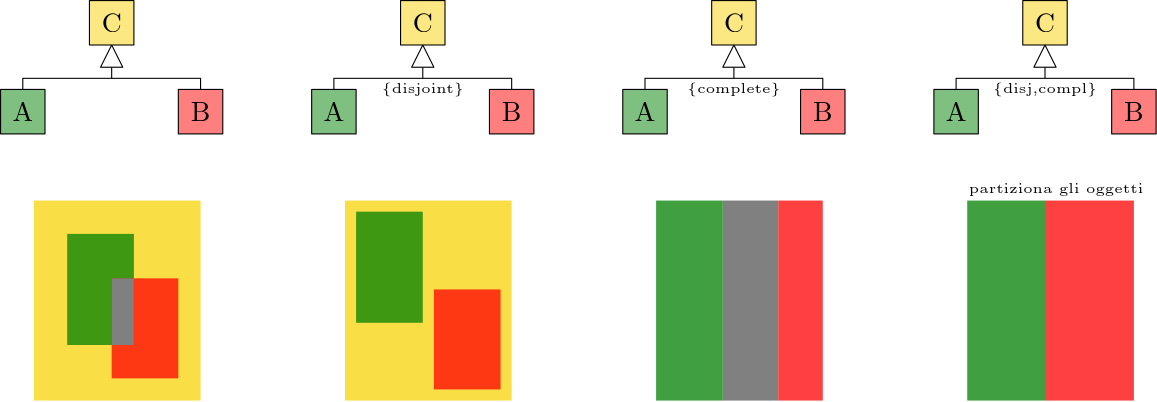 <?xml version="1.0"?>
<!DOCTYPE ipe SYSTEM "ipe.dtd">
<ipe version="70218" creator="Ipe 7.2.28">
<info created="D:20240309144435" modified="D:20240309145241"/>
<ipestyle name="basic">
<symbol name="arrow/arc(spx)">
<path stroke="sym-stroke" fill="sym-stroke" pen="sym-pen">
0 0 m
-1 0.333 l
-1 -0.333 l
h
</path>
</symbol>
<symbol name="arrow/farc(spx)">
<path stroke="sym-stroke" fill="white" pen="sym-pen">
0 0 m
-1 0.333 l
-1 -0.333 l
h
</path>
</symbol>
<symbol name="arrow/ptarc(spx)">
<path stroke="sym-stroke" fill="sym-stroke" pen="sym-pen">
0 0 m
-1 0.333 l
-0.8 0 l
-1 -0.333 l
h
</path>
</symbol>
<symbol name="arrow/fptarc(spx)">
<path stroke="sym-stroke" fill="white" pen="sym-pen">
0 0 m
-1 0.333 l
-0.8 0 l
-1 -0.333 l
h
</path>
</symbol>
<symbol name="mark/circle(sx)" transformations="translations">
<path fill="sym-stroke">
0.6 0 0 0.6 0 0 e
0.4 0 0 0.4 0 0 e
</path>
</symbol>
<symbol name="mark/disk(sx)" transformations="translations">
<path fill="sym-stroke">
0.6 0 0 0.6 0 0 e
</path>
</symbol>
<symbol name="mark/fdisk(sfx)" transformations="translations">
<group>
<path fill="sym-fill">
0.5 0 0 0.5 0 0 e
</path>
<path fill="sym-stroke" fillrule="eofill">
0.6 0 0 0.6 0 0 e
0.4 0 0 0.4 0 0 e
</path>
</group>
</symbol>
<symbol name="mark/box(sx)" transformations="translations">
<path fill="sym-stroke" fillrule="eofill">
-0.6 -0.6 m
0.6 -0.6 l
0.6 0.6 l
-0.6 0.6 l
h
-0.4 -0.4 m
0.4 -0.4 l
0.4 0.4 l
-0.4 0.4 l
h
</path>
</symbol>
<symbol name="mark/square(sx)" transformations="translations">
<path fill="sym-stroke">
-0.6 -0.6 m
0.6 -0.6 l
0.6 0.6 l
-0.6 0.6 l
h
</path>
</symbol>
<symbol name="mark/fsquare(sfx)" transformations="translations">
<group>
<path fill="sym-fill">
-0.5 -0.5 m
0.5 -0.5 l
0.5 0.5 l
-0.5 0.5 l
h
</path>
<path fill="sym-stroke" fillrule="eofill">
-0.6 -0.6 m
0.6 -0.6 l
0.6 0.6 l
-0.6 0.6 l
h
-0.4 -0.4 m
0.4 -0.4 l
0.4 0.4 l
-0.4 0.4 l
h
</path>
</group>
</symbol>
<symbol name="mark/cross(sx)" transformations="translations">
<group>
<path fill="sym-stroke">
-0.43 -0.57 m
0.57 0.43 l
0.43 0.57 l
-0.57 -0.43 l
h
</path>
<path fill="sym-stroke">
-0.43 0.57 m
0.57 -0.43 l
0.43 -0.57 l
-0.57 0.43 l
h
</path>
</group>
</symbol>
<symbol name="arrow/fnormal(spx)">
<path stroke="sym-stroke" fill="white" pen="sym-pen">
0 0 m
-1 0.333 l
-1 -0.333 l
h
</path>
</symbol>
<symbol name="arrow/pointed(spx)">
<path stroke="sym-stroke" fill="sym-stroke" pen="sym-pen">
0 0 m
-1 0.333 l
-0.8 0 l
-1 -0.333 l
h
</path>
</symbol>
<symbol name="arrow/fpointed(spx)">
<path stroke="sym-stroke" fill="white" pen="sym-pen">
0 0 m
-1 0.333 l
-0.8 0 l
-1 -0.333 l
h
</path>
</symbol>
<symbol name="arrow/linear(spx)">
<path stroke="sym-stroke" pen="sym-pen">
-1 0.333 m
0 0 l
-1 -0.333 l
</path>
</symbol>
<symbol name="arrow/fdouble(spx)">
<path stroke="sym-stroke" fill="white" pen="sym-pen">
0 0 m
-1 0.333 l
-1 -0.333 l
h
-1 0 m
-2 0.333 l
-2 -0.333 l
h
</path>
</symbol>
<symbol name="arrow/double(spx)">
<path stroke="sym-stroke" fill="sym-stroke" pen="sym-pen">
0 0 m
-1 0.333 l
-1 -0.333 l
h
-1 0 m
-2 0.333 l
-2 -0.333 l
h
</path>
</symbol>
<symbol name="arrow/mid-normal(spx)">
<path stroke="sym-stroke" fill="sym-stroke" pen="sym-pen">
0.5 0 m
-0.5 0.333 l
-0.5 -0.333 l
h
</path>
</symbol>
<symbol name="arrow/mid-fnormal(spx)">
<path stroke="sym-stroke" fill="white" pen="sym-pen">
0.5 0 m
-0.5 0.333 l
-0.5 -0.333 l
h
</path>
</symbol>
<symbol name="arrow/mid-pointed(spx)">
<path stroke="sym-stroke" fill="sym-stroke" pen="sym-pen">
0.5 0 m
-0.5 0.333 l
-0.3 0 l
-0.5 -0.333 l
h
</path>
</symbol>
<symbol name="arrow/mid-fpointed(spx)">
<path stroke="sym-stroke" fill="white" pen="sym-pen">
0.5 0 m
-0.5 0.333 l
-0.3 0 l
-0.5 -0.333 l
h
</path>
</symbol>
<symbol name="arrow/mid-double(spx)">
<path stroke="sym-stroke" fill="sym-stroke" pen="sym-pen">
1 0 m
0 0.333 l
0 -0.333 l
h
0 0 m
-1 0.333 l
-1 -0.333 l
h
</path>
</symbol>
<symbol name="arrow/mid-fdouble(spx)">
<path stroke="sym-stroke" fill="white" pen="sym-pen">
1 0 m
0 0.333 l
0 -0.333 l
h
0 0 m
-1 0.333 l
-1 -0.333 l
h
</path>
</symbol>
<anglesize name="22.5 deg" value="22.5"/>
<anglesize name="30 deg" value="30"/>
<anglesize name="45 deg" value="45"/>
<anglesize name="60 deg" value="60"/>
<anglesize name="90 deg" value="90"/>
<arrowsize name="large" value="10"/>
<arrowsize name="small" value="5"/>
<arrowsize name="tiny" value="3"/>
<color name="blue" value="0 0 1"/>
<color name="brown" value="0.647 0.165 0.165"/>
<color name="darkblue" value="0 0 0.545"/>
<color name="darkcyan" value="0 0.545 0.545"/>
<color name="darkgray" value="0.663"/>
<color name="darkgreen" value="0 0.392 0"/>
<color name="darkmagenta" value="0.545 0 0.545"/>
<color name="darkorange" value="1 0.549 0"/>
<color name="darkred" value="0.545 0 0"/>
<color name="gold" value="1 0.843 0"/>
<color name="gray" value="0.745"/>
<color name="green" value="0 1 0"/>
<color name="lightblue" value="0.678 0.847 0.902"/>
<color name="lightcyan" value="0.878 1 1"/>
<color name="lightgray" value="0.827"/>
<color name="lightgreen" value="0.565 0.933 0.565"/>
<color name="lightyellow" value="1 1 0.878"/>
<color name="navy" value="0 0 0.502"/>
<color name="orange" value="1 0.647 0"/>
<color name="pink" value="1 0.753 0.796"/>
<color name="purple" value="0.627 0.125 0.941"/>
<color name="red" value="1 0 0"/>
<color name="seagreen" value="0.18 0.545 0.341"/>
<color name="turquoise" value="0.251 0.878 0.816"/>
<color name="violet" value="0.933 0.51 0.933"/>
<color name="yellow" value="1 1 0"/>
<dashstyle name="dash dot dotted" value="[4 2 1 2 1 2] 0"/>
<dashstyle name="dash dotted" value="[4 2 1 2] 0"/>
<dashstyle name="dashed" value="[4] 0"/>
<dashstyle name="dotted" value="[1 3] 0"/>
<gridsize name="10 pts (~3.5 mm)" value="10"/>
<gridsize name="14 pts (~5 mm)" value="14"/>
<gridsize name="16 pts (~6 mm)" value="16"/>
<gridsize name="20 pts (~7 mm)" value="20"/>
<gridsize name="28 pts (~10 mm)" value="28"/>
<gridsize name="32 pts (~12 mm)" value="32"/>
<gridsize name="4 pts" value="4"/>
<gridsize name="56 pts (~20 mm)" value="56"/>
<gridsize name="8 pts (~3 mm)" value="8"/>
<opacity name="10%" value="0.1"/>
<opacity name="30%" value="0.3"/>
<opacity name="50%" value="0.5"/>
<opacity name="75%" value="0.75"/>
<pen name="fat" value="1.2"/>
<pen name="heavier" value="0.8"/>
<pen name="ultrafat" value="2"/>
<symbolsize name="large" value="5"/>
<symbolsize name="small" value="2"/>
<symbolsize name="tiny" value="1.1"/>
<textsize name="Huge" value="\Huge"/>
<textsize name="LARGE" value="\LARGE"/>
<textsize name="Large" value="\Large"/>
<textsize name="footnote" value="\footnotesize"/>
<textsize name="huge" value="\huge"/>
<textsize name="large" value="\large"/>
<textsize name="script" value="\scriptsize"/>
<textsize name="small" value="\small"/>
<textsize name="tiny" value="\tiny"/>
<textstyle name="center" begin="\begin{center}" end="\end{center}"/>
<textstyle name="item" begin="\begin{itemize}\item{}" end="\end{itemize}"/>
<textstyle name="itemize" begin="\begin{itemize}" end="\end{itemize}"/>
<tiling name="falling" angle="-60" step="4" width="1"/>
<tiling name="rising" angle="30" step="4" width="1"/>
</ipestyle>
<page>
<layer name="alpha"/>
<view layers="alpha" active="alpha"/>
<path layer="alpha" stroke="0">
120 784 m
116 776 l
124 776 l
120 784 l
</path>
<path stroke="0">
88 768 m
88 772 l
152 772 l
152 768 l
</path>
<path stroke="0">
120 776 m
120 772 l
</path>
<path matrix="1 0 0 1 -16 -12" stroke="0" fill="0 0.502 0" opacity="50%" stroke-opacity="opaque">
96 780 m
96 764 l
112 764 l
112 780 l
h
</path>
<path matrix="1 0 0 1 16 -12" stroke="0" fill="1 0 0" opacity="50%" stroke-opacity="opaque">
128 780 m
128 764 l
144 764 l
144 780 l
h
</path>
<path stroke="0" fill="0.969 0.824 0.035" opacity="50%" stroke-opacity="opaque">
112 800 m
112 784 l
128 784 l
128 800 l
h
</path>
<text matrix="1 0 0 1 8 4" transformations="translations" pos="112 788" stroke="0" type="label" width="7.195" height="6.808" depth="0" halign="center" valign="center">C</text>
<text matrix="1 0 0 1 -24 -28" transformations="translations" pos="112 788" stroke="0" type="label" width="7.472" height="6.808" depth="0" halign="center" valign="center">A</text>
<text matrix="1 0 0 1 40 -28" transformations="translations" pos="112 788" stroke="0" type="label" width="7.057" height="6.808" depth="0" halign="center" valign="center">B</text>
<path matrix="1 0 0 1 112 0" stroke="0">
120 784 m
116 776 l
124 776 l
120 784 l
</path>
<path matrix="1 0 0 1 112 0" stroke="0">
88 768 m
88 772 l
152 772 l
152 768 l
</path>
<path matrix="1 0 0 1 112 0" stroke="0">
120 776 m
120 772 l
</path>
<path matrix="1 0 0 1 96 -12" stroke="0" fill="0 0.502 0" opacity="50%" stroke-opacity="opaque">
96 780 m
96 764 l
112 764 l
112 780 l
h
</path>
<path matrix="1 0 0 1 128 -12" stroke="0" fill="1 0 0" opacity="50%" stroke-opacity="opaque">
128 780 m
128 764 l
144 764 l
144 780 l
h
</path>
<path matrix="1 0 0 1 112 0" stroke="0" fill="0.969 0.824 0.035" opacity="50%" stroke-opacity="opaque">
112 800 m
112 784 l
128 784 l
128 800 l
h
</path>
<text matrix="1 0 0 1 120 4" transformations="translations" pos="112 788" stroke="0" type="label" width="7.195" height="6.808" depth="0" halign="center" valign="center">C</text>
<text matrix="1 0 0 1 88 -28" transformations="translations" pos="112 788" stroke="0" type="label" width="7.472" height="6.808" depth="0" halign="center" valign="center">A</text>
<text matrix="1 0 0 1 152 -28" transformations="translations" pos="112 788" stroke="0" type="label" width="7.057" height="6.808" depth="0" halign="center" valign="center">B</text>
<path matrix="1 0 0 1 224 0" stroke="0">
120 784 m
116 776 l
124 776 l
120 784 l
</path>
<path matrix="1 0 0 1 224 0" stroke="0">
88 768 m
88 772 l
152 772 l
152 768 l
</path>
<path matrix="1 0 0 1 224 0" stroke="0">
120 776 m
120 772 l
</path>
<path matrix="1 0 0 1 208 -12" stroke="0" fill="0 0.502 0" opacity="50%" stroke-opacity="opaque">
96 780 m
96 764 l
112 764 l
112 780 l
h
</path>
<path matrix="1 0 0 1 240 -12" stroke="0" fill="1 0 0" opacity="50%" stroke-opacity="opaque">
128 780 m
128 764 l
144 764 l
144 780 l
h
</path>
<path matrix="1 0 0 1 224 0" stroke="0" fill="0.969 0.824 0.035" opacity="50%" stroke-opacity="opaque">
112 800 m
112 784 l
128 784 l
128 800 l
h
</path>
<text matrix="1 0 0 1 232 4" transformations="translations" pos="112 788" stroke="0" type="label" width="7.195" height="6.808" depth="0" halign="center" valign="center">C</text>
<text matrix="1 0 0 1 200 -28" transformations="translations" pos="112 788" stroke="0" type="label" width="7.472" height="6.808" depth="0" halign="center" valign="center">A</text>
<text matrix="1 0 0 1 264 -28" transformations="translations" pos="112 788" stroke="0" type="label" width="7.057" height="6.808" depth="0" halign="center" valign="center">B</text>
<path matrix="1 0 0 1 336 0" stroke="0">
120 784 m
116 776 l
124 776 l
120 784 l
</path>
<path matrix="1 0 0 1 336 0" stroke="0">
88 768 m
88 772 l
152 772 l
152 768 l
</path>
<path matrix="1 0 0 1 336 0" stroke="0">
120 776 m
120 772 l
</path>
<path matrix="1 0 0 1 320 -12" stroke="0" fill="0 0.502 0" opacity="50%" stroke-opacity="opaque">
96 780 m
96 764 l
112 764 l
112 780 l
h
</path>
<path matrix="1 0 0 1 352 -12" stroke="0" fill="1 0 0" opacity="50%" stroke-opacity="opaque">
128 780 m
128 764 l
144 764 l
144 780 l
h
</path>
<path matrix="1 0 0 1 336 0" stroke="0" fill="0.969 0.824 0.035" opacity="50%" stroke-opacity="opaque">
112 800 m
112 784 l
128 784 l
128 800 l
h
</path>
<text matrix="1 0 0 1 344 4" transformations="translations" pos="112 788" stroke="0" type="label" width="7.195" height="6.808" depth="0" halign="center" valign="center">C</text>
<text matrix="1 0 0 1 312 -28" transformations="translations" pos="112 788" stroke="0" type="label" width="7.472" height="6.808" depth="0" halign="center" valign="center">A</text>
<text matrix="1 0 0 1 376 -28" transformations="translations" pos="112 788" stroke="0" type="label" width="7.057" height="6.808" depth="0" halign="center" valign="center">B</text>
<text transformations="translations" pos="232 768" stroke="0" type="label" width="29.646" height="3.741" depth="1.24" halign="center" valign="center" size="tiny">\{disjoint\}</text>
<text matrix="1 0 0 1 112 0" transformations="translations" pos="232 768" stroke="0" type="label" width="33.763" height="3.741" depth="1.24" halign="center" valign="center" size="tiny">\{complete\}</text>
<text matrix="1 0 0 1 224 0" transformations="translations" pos="232 768" stroke="0" type="label" width="37.637" height="3.741" depth="1.24" halign="center" valign="center" size="tiny">\{disj,compl\}</text>
<path fill="0.969 0.824 0.035" opacity="75%" stroke-opacity="opaque">
92 728 m
92 656 l
152 656 l
152 728 l
h
</path>
<path matrix="1 0 0 1 112 0" fill="0.969 0.824 0.035" opacity="75%" stroke-opacity="opaque">
92 728 m
92 656 l
152 656 l
152 728 l
h
</path>
<path fill="0 0.502 0" opacity="75%" stroke-opacity="opaque">
104 716 m
104 676 l
128 676 l
128 716 l
h
</path>
<path fill="1 0 0" opacity="75%" stroke-opacity="opaque">
120 700 m
120 664 l
144 664 l
144 700 l
h
</path>
<path fill="0.502">
120 700 m
120 676 l
128 676 l
128 700 l
h
</path>
<path matrix="1 0 0 1 116 -4" fill="1 0 0" opacity="75%" stroke-opacity="opaque">
120 700 m
120 664 l
144 664 l
144 700 l
h
</path>
<path matrix="1 0 0 1 104 8" fill="0 0.502 0" opacity="75%" stroke-opacity="opaque">
104 716 m
104 676 l
128 676 l
128 716 l
h
</path>
<path fill="0.502">
340 728 m
340 656 l
360 656 l
360 728 l
h
</path>
<path fill="0 0.502 0" opacity="75%" stroke-opacity="opaque">
316 728 m
316 656 l
340 656 l
340 728 l
h
</path>
<path fill="1 0 0" opacity="75%" stroke-opacity="opaque">
376 728 m
376 656 l
360 656 l
360 728 l
h
</path>
<text matrix="1 0 0 1 228 -36" transformations="translations" pos="232 768" stroke="0" type="label" width="62.821" height="3.468" depth="0.96" halign="center" valign="center" size="tiny">partiziona gli oggetti</text>
<path fill="1 0 0" opacity="75%" stroke-opacity="opaque">
456 728 m
456 656 l
488 656 l
488 728 l
h
</path>
<path fill="0 0.502 0" opacity="75%" stroke-opacity="opaque">
428 728 m
428 656 l
456 656 l
456 728 l
h
</path>
</page>
</ipe>
